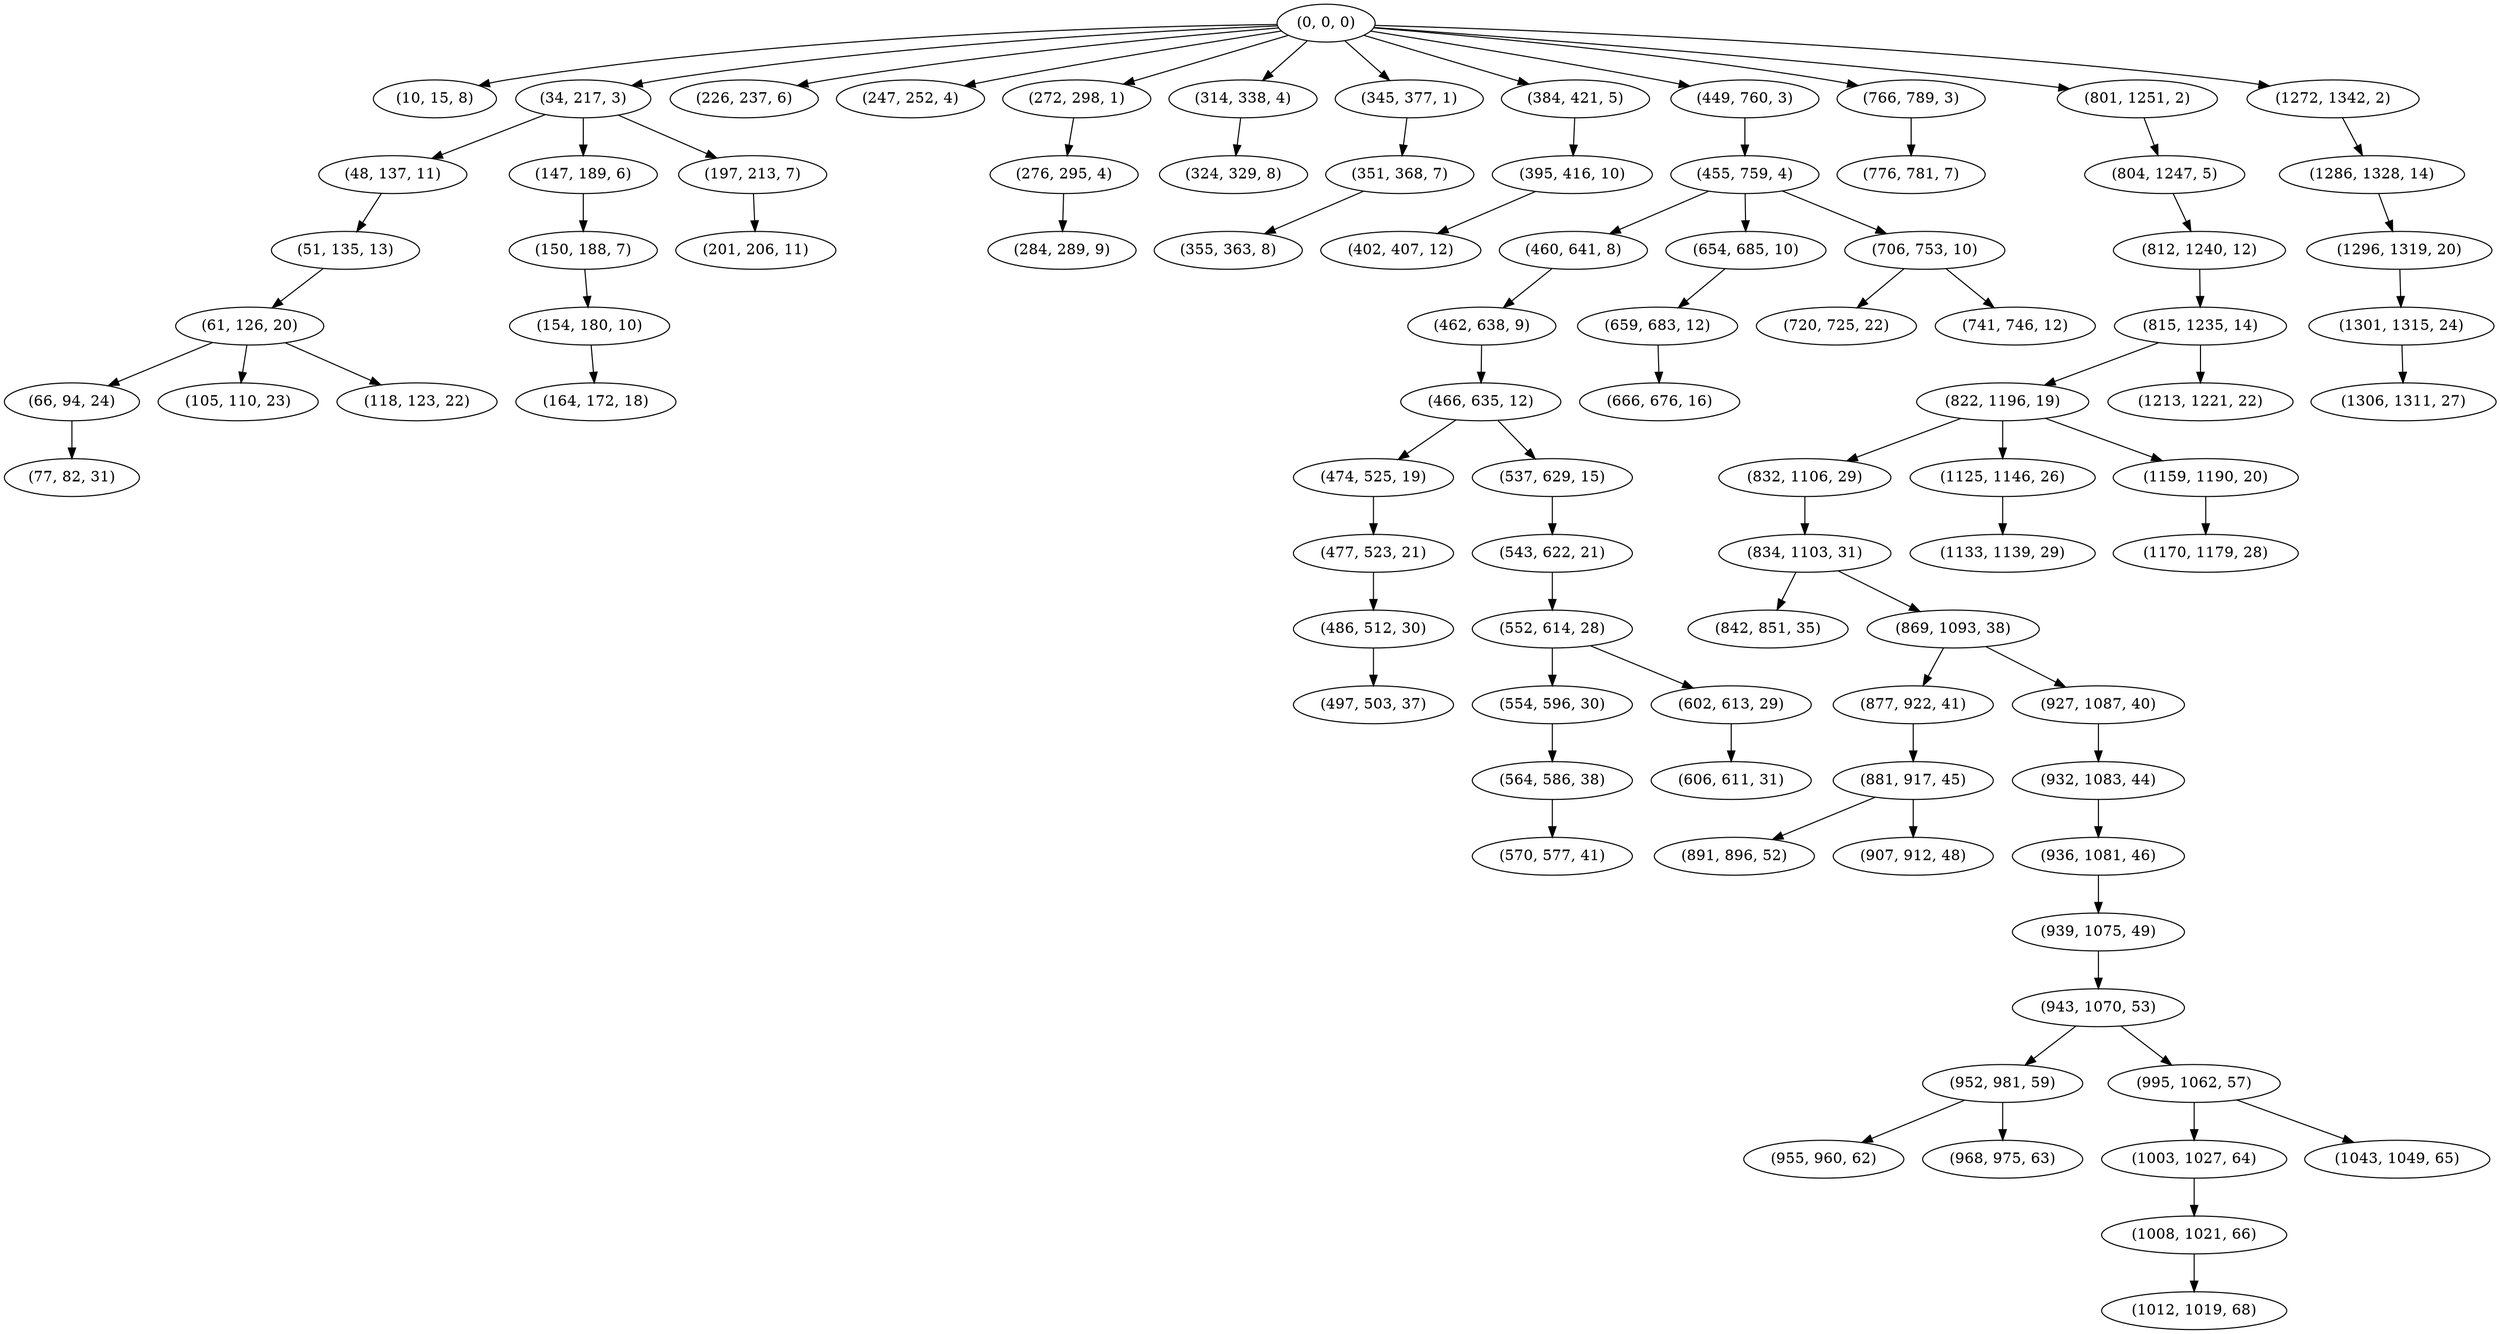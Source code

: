 digraph tree {
    "(0, 0, 0)";
    "(10, 15, 8)";
    "(34, 217, 3)";
    "(48, 137, 11)";
    "(51, 135, 13)";
    "(61, 126, 20)";
    "(66, 94, 24)";
    "(77, 82, 31)";
    "(105, 110, 23)";
    "(118, 123, 22)";
    "(147, 189, 6)";
    "(150, 188, 7)";
    "(154, 180, 10)";
    "(164, 172, 18)";
    "(197, 213, 7)";
    "(201, 206, 11)";
    "(226, 237, 6)";
    "(247, 252, 4)";
    "(272, 298, 1)";
    "(276, 295, 4)";
    "(284, 289, 9)";
    "(314, 338, 4)";
    "(324, 329, 8)";
    "(345, 377, 1)";
    "(351, 368, 7)";
    "(355, 363, 8)";
    "(384, 421, 5)";
    "(395, 416, 10)";
    "(402, 407, 12)";
    "(449, 760, 3)";
    "(455, 759, 4)";
    "(460, 641, 8)";
    "(462, 638, 9)";
    "(466, 635, 12)";
    "(474, 525, 19)";
    "(477, 523, 21)";
    "(486, 512, 30)";
    "(497, 503, 37)";
    "(537, 629, 15)";
    "(543, 622, 21)";
    "(552, 614, 28)";
    "(554, 596, 30)";
    "(564, 586, 38)";
    "(570, 577, 41)";
    "(602, 613, 29)";
    "(606, 611, 31)";
    "(654, 685, 10)";
    "(659, 683, 12)";
    "(666, 676, 16)";
    "(706, 753, 10)";
    "(720, 725, 22)";
    "(741, 746, 12)";
    "(766, 789, 3)";
    "(776, 781, 7)";
    "(801, 1251, 2)";
    "(804, 1247, 5)";
    "(812, 1240, 12)";
    "(815, 1235, 14)";
    "(822, 1196, 19)";
    "(832, 1106, 29)";
    "(834, 1103, 31)";
    "(842, 851, 35)";
    "(869, 1093, 38)";
    "(877, 922, 41)";
    "(881, 917, 45)";
    "(891, 896, 52)";
    "(907, 912, 48)";
    "(927, 1087, 40)";
    "(932, 1083, 44)";
    "(936, 1081, 46)";
    "(939, 1075, 49)";
    "(943, 1070, 53)";
    "(952, 981, 59)";
    "(955, 960, 62)";
    "(968, 975, 63)";
    "(995, 1062, 57)";
    "(1003, 1027, 64)";
    "(1008, 1021, 66)";
    "(1012, 1019, 68)";
    "(1043, 1049, 65)";
    "(1125, 1146, 26)";
    "(1133, 1139, 29)";
    "(1159, 1190, 20)";
    "(1170, 1179, 28)";
    "(1213, 1221, 22)";
    "(1272, 1342, 2)";
    "(1286, 1328, 14)";
    "(1296, 1319, 20)";
    "(1301, 1315, 24)";
    "(1306, 1311, 27)";
    "(0, 0, 0)" -> "(10, 15, 8)";
    "(0, 0, 0)" -> "(34, 217, 3)";
    "(0, 0, 0)" -> "(226, 237, 6)";
    "(0, 0, 0)" -> "(247, 252, 4)";
    "(0, 0, 0)" -> "(272, 298, 1)";
    "(0, 0, 0)" -> "(314, 338, 4)";
    "(0, 0, 0)" -> "(345, 377, 1)";
    "(0, 0, 0)" -> "(384, 421, 5)";
    "(0, 0, 0)" -> "(449, 760, 3)";
    "(0, 0, 0)" -> "(766, 789, 3)";
    "(0, 0, 0)" -> "(801, 1251, 2)";
    "(0, 0, 0)" -> "(1272, 1342, 2)";
    "(34, 217, 3)" -> "(48, 137, 11)";
    "(34, 217, 3)" -> "(147, 189, 6)";
    "(34, 217, 3)" -> "(197, 213, 7)";
    "(48, 137, 11)" -> "(51, 135, 13)";
    "(51, 135, 13)" -> "(61, 126, 20)";
    "(61, 126, 20)" -> "(66, 94, 24)";
    "(61, 126, 20)" -> "(105, 110, 23)";
    "(61, 126, 20)" -> "(118, 123, 22)";
    "(66, 94, 24)" -> "(77, 82, 31)";
    "(147, 189, 6)" -> "(150, 188, 7)";
    "(150, 188, 7)" -> "(154, 180, 10)";
    "(154, 180, 10)" -> "(164, 172, 18)";
    "(197, 213, 7)" -> "(201, 206, 11)";
    "(272, 298, 1)" -> "(276, 295, 4)";
    "(276, 295, 4)" -> "(284, 289, 9)";
    "(314, 338, 4)" -> "(324, 329, 8)";
    "(345, 377, 1)" -> "(351, 368, 7)";
    "(351, 368, 7)" -> "(355, 363, 8)";
    "(384, 421, 5)" -> "(395, 416, 10)";
    "(395, 416, 10)" -> "(402, 407, 12)";
    "(449, 760, 3)" -> "(455, 759, 4)";
    "(455, 759, 4)" -> "(460, 641, 8)";
    "(455, 759, 4)" -> "(654, 685, 10)";
    "(455, 759, 4)" -> "(706, 753, 10)";
    "(460, 641, 8)" -> "(462, 638, 9)";
    "(462, 638, 9)" -> "(466, 635, 12)";
    "(466, 635, 12)" -> "(474, 525, 19)";
    "(466, 635, 12)" -> "(537, 629, 15)";
    "(474, 525, 19)" -> "(477, 523, 21)";
    "(477, 523, 21)" -> "(486, 512, 30)";
    "(486, 512, 30)" -> "(497, 503, 37)";
    "(537, 629, 15)" -> "(543, 622, 21)";
    "(543, 622, 21)" -> "(552, 614, 28)";
    "(552, 614, 28)" -> "(554, 596, 30)";
    "(552, 614, 28)" -> "(602, 613, 29)";
    "(554, 596, 30)" -> "(564, 586, 38)";
    "(564, 586, 38)" -> "(570, 577, 41)";
    "(602, 613, 29)" -> "(606, 611, 31)";
    "(654, 685, 10)" -> "(659, 683, 12)";
    "(659, 683, 12)" -> "(666, 676, 16)";
    "(706, 753, 10)" -> "(720, 725, 22)";
    "(706, 753, 10)" -> "(741, 746, 12)";
    "(766, 789, 3)" -> "(776, 781, 7)";
    "(801, 1251, 2)" -> "(804, 1247, 5)";
    "(804, 1247, 5)" -> "(812, 1240, 12)";
    "(812, 1240, 12)" -> "(815, 1235, 14)";
    "(815, 1235, 14)" -> "(822, 1196, 19)";
    "(815, 1235, 14)" -> "(1213, 1221, 22)";
    "(822, 1196, 19)" -> "(832, 1106, 29)";
    "(822, 1196, 19)" -> "(1125, 1146, 26)";
    "(822, 1196, 19)" -> "(1159, 1190, 20)";
    "(832, 1106, 29)" -> "(834, 1103, 31)";
    "(834, 1103, 31)" -> "(842, 851, 35)";
    "(834, 1103, 31)" -> "(869, 1093, 38)";
    "(869, 1093, 38)" -> "(877, 922, 41)";
    "(869, 1093, 38)" -> "(927, 1087, 40)";
    "(877, 922, 41)" -> "(881, 917, 45)";
    "(881, 917, 45)" -> "(891, 896, 52)";
    "(881, 917, 45)" -> "(907, 912, 48)";
    "(927, 1087, 40)" -> "(932, 1083, 44)";
    "(932, 1083, 44)" -> "(936, 1081, 46)";
    "(936, 1081, 46)" -> "(939, 1075, 49)";
    "(939, 1075, 49)" -> "(943, 1070, 53)";
    "(943, 1070, 53)" -> "(952, 981, 59)";
    "(943, 1070, 53)" -> "(995, 1062, 57)";
    "(952, 981, 59)" -> "(955, 960, 62)";
    "(952, 981, 59)" -> "(968, 975, 63)";
    "(995, 1062, 57)" -> "(1003, 1027, 64)";
    "(995, 1062, 57)" -> "(1043, 1049, 65)";
    "(1003, 1027, 64)" -> "(1008, 1021, 66)";
    "(1008, 1021, 66)" -> "(1012, 1019, 68)";
    "(1125, 1146, 26)" -> "(1133, 1139, 29)";
    "(1159, 1190, 20)" -> "(1170, 1179, 28)";
    "(1272, 1342, 2)" -> "(1286, 1328, 14)";
    "(1286, 1328, 14)" -> "(1296, 1319, 20)";
    "(1296, 1319, 20)" -> "(1301, 1315, 24)";
    "(1301, 1315, 24)" -> "(1306, 1311, 27)";
}
